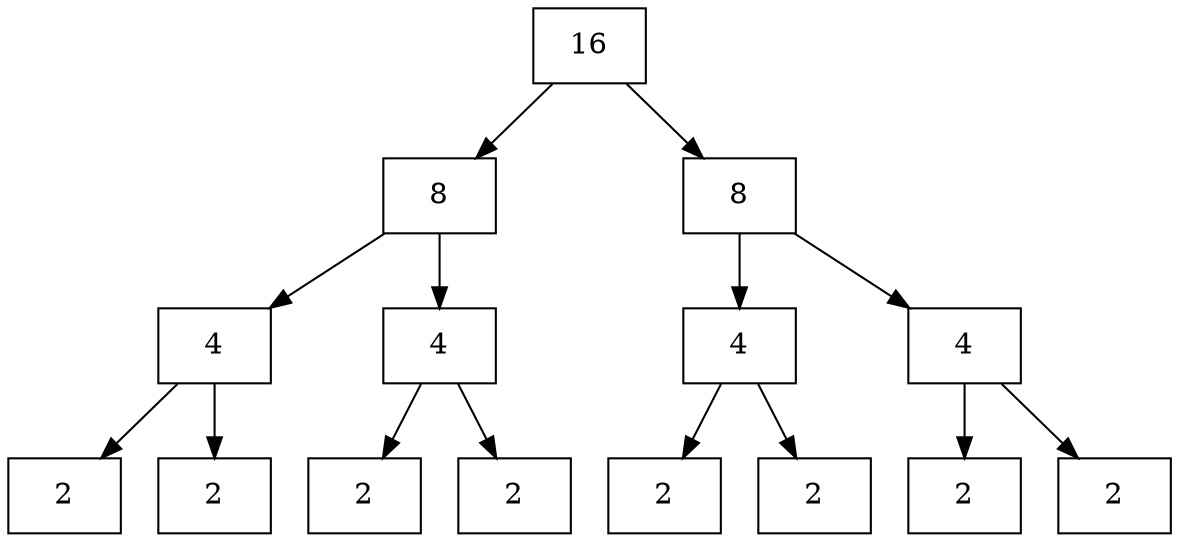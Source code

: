 digraph ER {
    node [shape=rectangle];
    edge [shape=arrow];
    {node [label=16] main};
    {node [label=8] sub1};
    {node [label=8] sub2};
    {node [label=4] sub11};
    {node [label=4] sub12};
    {node [label=4] sub13};
    {node [label=4] sub14};
    {node [label=2] sub21};
    {node [label=2] sub22};
    {node [label=2] sub23};
    {node [label=2] sub24};
    {node [label=2] sub25};
    {node [label=2] sub26};
    {node [label=2] sub27};
    {node [label=2] sub28};

    // Edges
    main -> sub1;
    main -> sub2;
    sub1 -> sub11;
    sub1 -> sub12;
    sub2 -> sub13;
    sub2 -> sub14;
    sub11 -> sub21;
    sub11 -> sub22;
    sub12 -> sub23;
    sub12 -> sub24;
    sub13 -> sub25;
    sub13 -> sub26;
    sub14 -> sub27;
    sub14 -> sub28;
}
